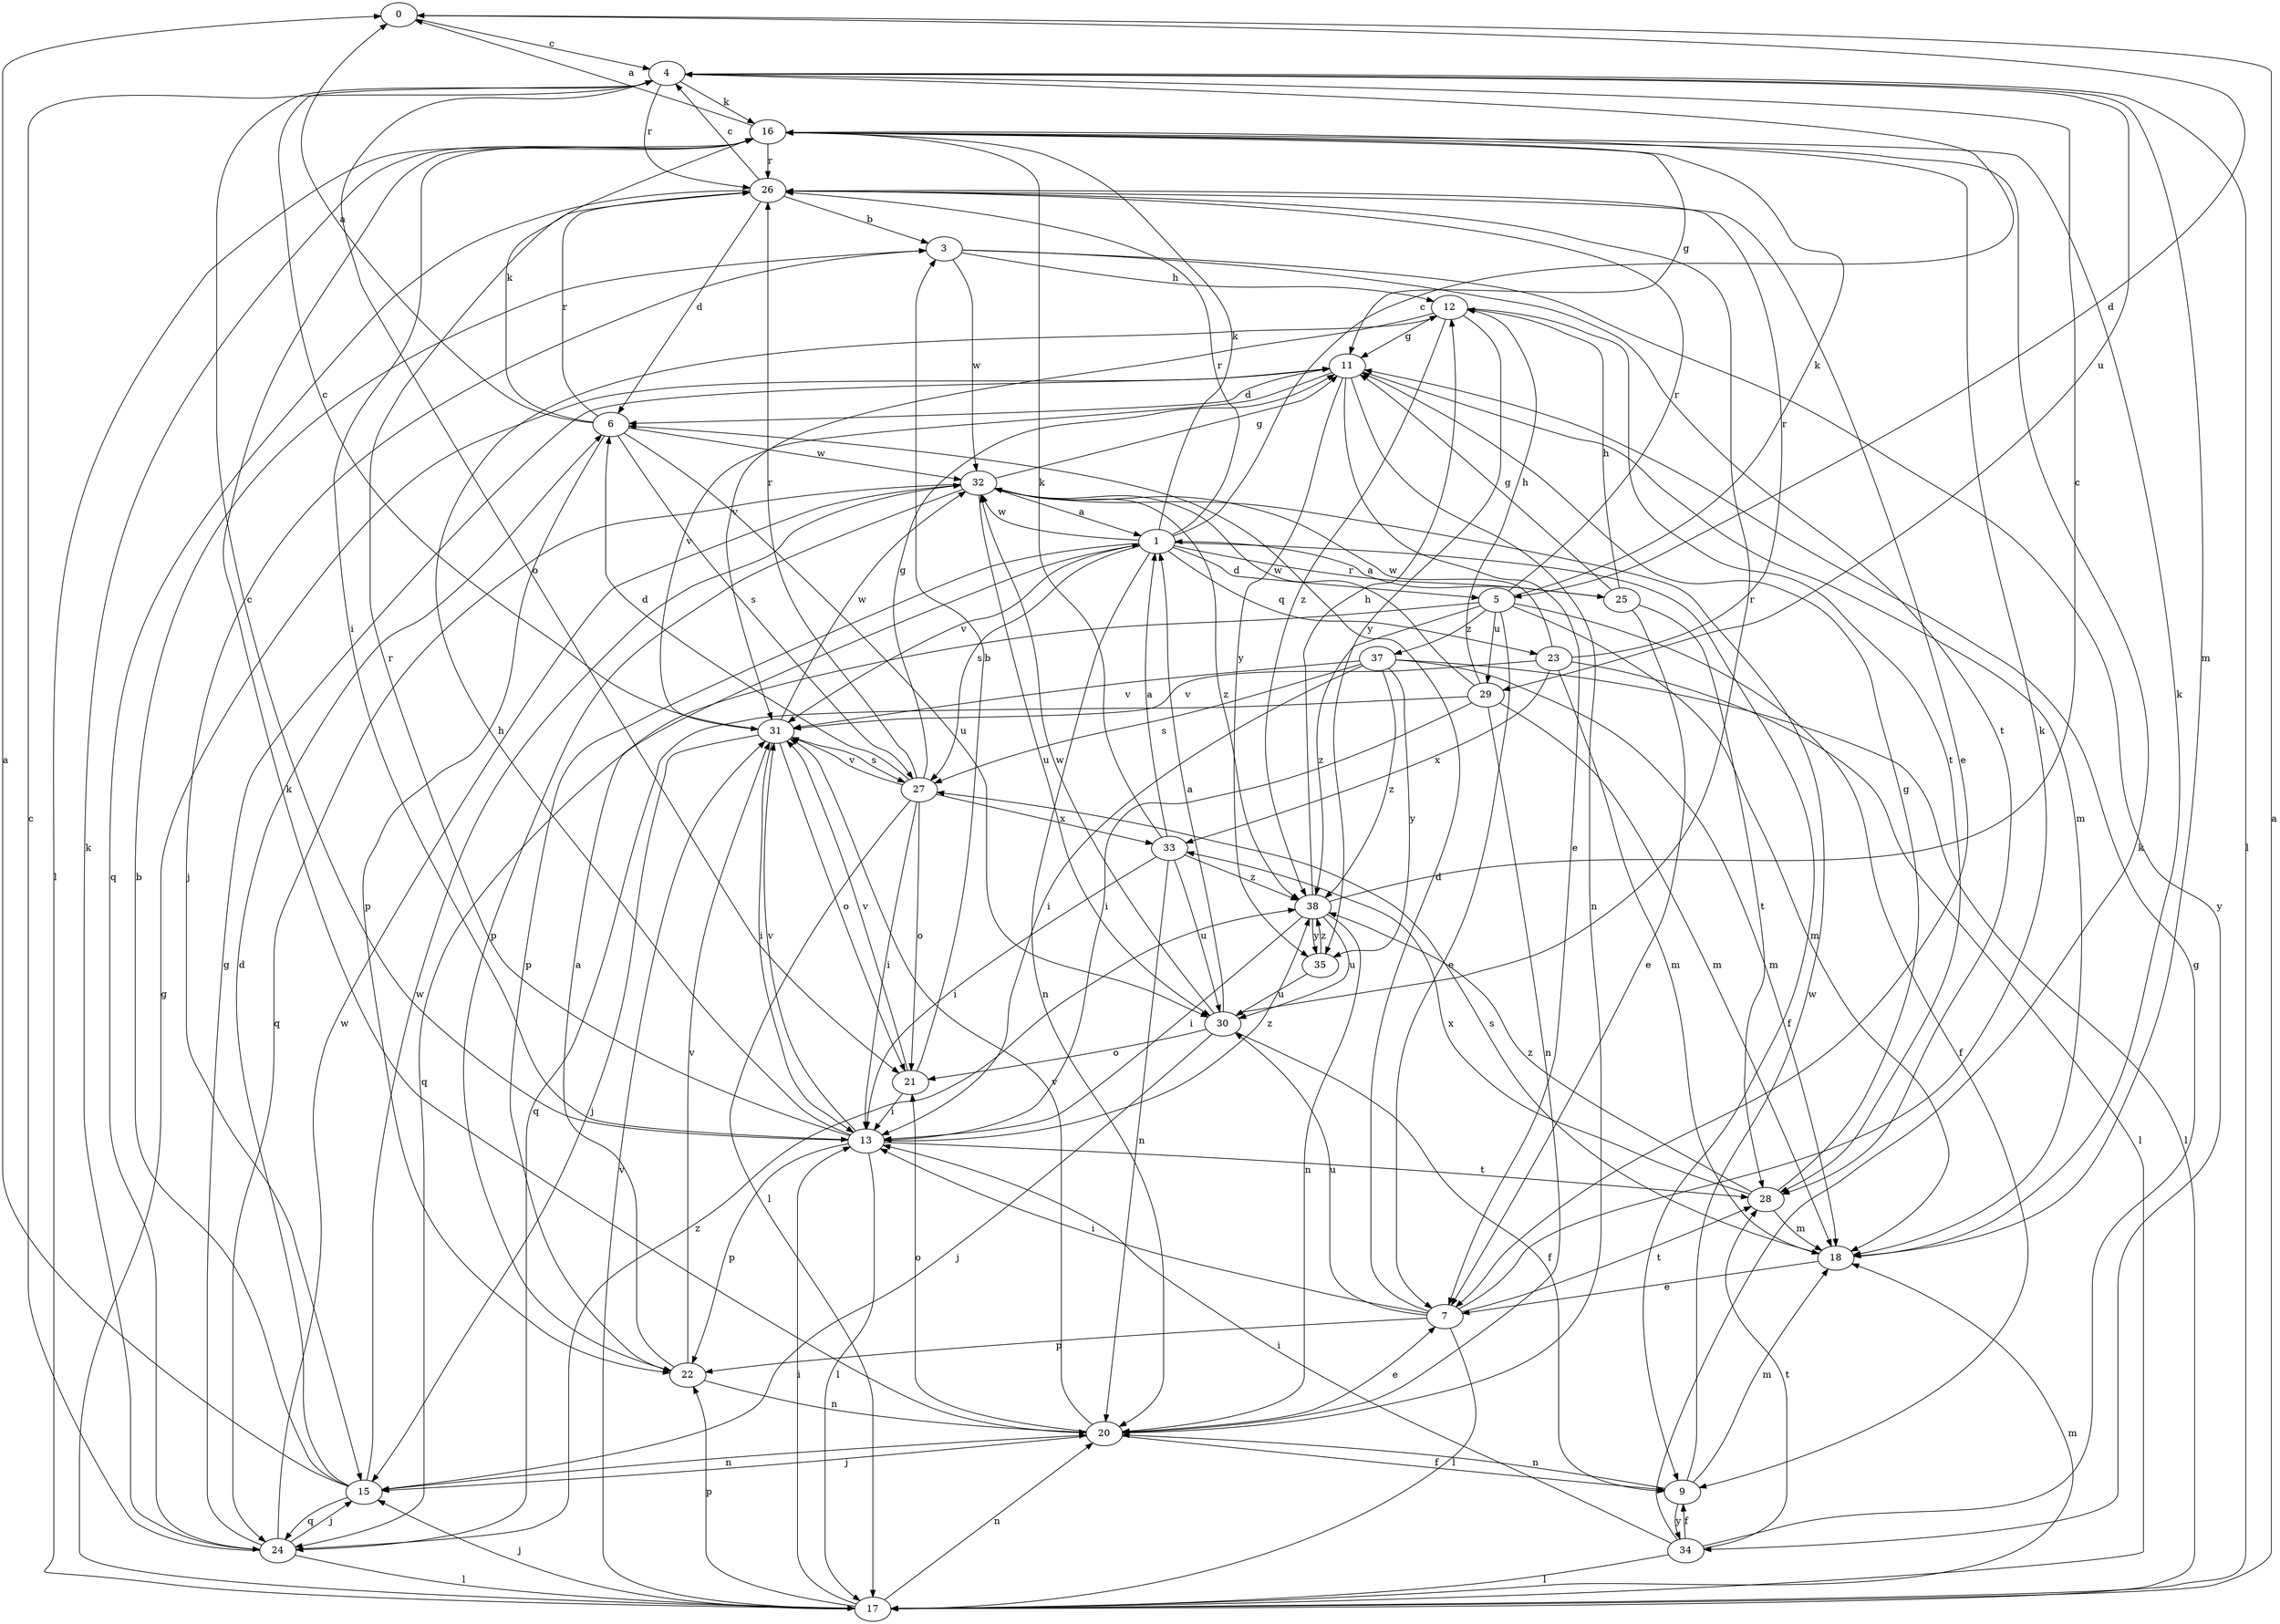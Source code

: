 strict digraph  {
0;
1;
3;
4;
5;
6;
7;
9;
11;
12;
13;
15;
16;
17;
18;
20;
21;
22;
23;
24;
25;
26;
27;
28;
29;
30;
31;
32;
33;
34;
35;
37;
38;
0 -> 4  [label=c];
0 -> 5  [label=d];
1 -> 4  [label=c];
1 -> 5  [label=d];
1 -> 9  [label=f];
1 -> 16  [label=k];
1 -> 20  [label=n];
1 -> 22  [label=p];
1 -> 23  [label=q];
1 -> 25  [label=r];
1 -> 26  [label=r];
1 -> 27  [label=s];
1 -> 31  [label=v];
1 -> 32  [label=w];
3 -> 12  [label=h];
3 -> 15  [label=j];
3 -> 28  [label=t];
3 -> 32  [label=w];
3 -> 34  [label=y];
4 -> 16  [label=k];
4 -> 17  [label=l];
4 -> 18  [label=m];
4 -> 21  [label=o];
4 -> 26  [label=r];
4 -> 29  [label=u];
5 -> 7  [label=e];
5 -> 9  [label=f];
5 -> 16  [label=k];
5 -> 18  [label=m];
5 -> 24  [label=q];
5 -> 26  [label=r];
5 -> 29  [label=u];
5 -> 37  [label=z];
5 -> 38  [label=z];
6 -> 0  [label=a];
6 -> 16  [label=k];
6 -> 22  [label=p];
6 -> 26  [label=r];
6 -> 27  [label=s];
6 -> 30  [label=u];
6 -> 32  [label=w];
7 -> 6  [label=d];
7 -> 13  [label=i];
7 -> 16  [label=k];
7 -> 17  [label=l];
7 -> 22  [label=p];
7 -> 28  [label=t];
7 -> 30  [label=u];
9 -> 18  [label=m];
9 -> 20  [label=n];
9 -> 32  [label=w];
9 -> 34  [label=y];
11 -> 6  [label=d];
11 -> 7  [label=e];
11 -> 18  [label=m];
11 -> 20  [label=n];
11 -> 31  [label=v];
11 -> 35  [label=y];
12 -> 11  [label=g];
12 -> 28  [label=t];
12 -> 31  [label=v];
12 -> 35  [label=y];
12 -> 38  [label=z];
13 -> 4  [label=c];
13 -> 12  [label=h];
13 -> 17  [label=l];
13 -> 22  [label=p];
13 -> 26  [label=r];
13 -> 28  [label=t];
13 -> 31  [label=v];
13 -> 38  [label=z];
15 -> 0  [label=a];
15 -> 3  [label=b];
15 -> 6  [label=d];
15 -> 20  [label=n];
15 -> 24  [label=q];
15 -> 32  [label=w];
16 -> 0  [label=a];
16 -> 11  [label=g];
16 -> 13  [label=i];
16 -> 17  [label=l];
16 -> 26  [label=r];
17 -> 0  [label=a];
17 -> 11  [label=g];
17 -> 13  [label=i];
17 -> 15  [label=j];
17 -> 18  [label=m];
17 -> 20  [label=n];
17 -> 22  [label=p];
17 -> 31  [label=v];
18 -> 7  [label=e];
18 -> 16  [label=k];
18 -> 27  [label=s];
20 -> 7  [label=e];
20 -> 9  [label=f];
20 -> 15  [label=j];
20 -> 16  [label=k];
20 -> 21  [label=o];
20 -> 31  [label=v];
21 -> 3  [label=b];
21 -> 13  [label=i];
21 -> 31  [label=v];
22 -> 1  [label=a];
22 -> 20  [label=n];
22 -> 31  [label=v];
23 -> 17  [label=l];
23 -> 18  [label=m];
23 -> 26  [label=r];
23 -> 31  [label=v];
23 -> 32  [label=w];
23 -> 33  [label=x];
24 -> 4  [label=c];
24 -> 11  [label=g];
24 -> 15  [label=j];
24 -> 16  [label=k];
24 -> 17  [label=l];
24 -> 32  [label=w];
24 -> 38  [label=z];
25 -> 1  [label=a];
25 -> 7  [label=e];
25 -> 11  [label=g];
25 -> 12  [label=h];
25 -> 28  [label=t];
26 -> 3  [label=b];
26 -> 4  [label=c];
26 -> 6  [label=d];
26 -> 7  [label=e];
26 -> 24  [label=q];
27 -> 6  [label=d];
27 -> 11  [label=g];
27 -> 13  [label=i];
27 -> 17  [label=l];
27 -> 21  [label=o];
27 -> 26  [label=r];
27 -> 31  [label=v];
27 -> 33  [label=x];
28 -> 11  [label=g];
28 -> 18  [label=m];
28 -> 33  [label=x];
28 -> 38  [label=z];
29 -> 12  [label=h];
29 -> 13  [label=i];
29 -> 18  [label=m];
29 -> 20  [label=n];
29 -> 24  [label=q];
29 -> 32  [label=w];
30 -> 1  [label=a];
30 -> 9  [label=f];
30 -> 15  [label=j];
30 -> 21  [label=o];
30 -> 26  [label=r];
30 -> 32  [label=w];
31 -> 4  [label=c];
31 -> 13  [label=i];
31 -> 15  [label=j];
31 -> 21  [label=o];
31 -> 27  [label=s];
31 -> 32  [label=w];
32 -> 1  [label=a];
32 -> 11  [label=g];
32 -> 22  [label=p];
32 -> 24  [label=q];
32 -> 30  [label=u];
32 -> 38  [label=z];
33 -> 1  [label=a];
33 -> 13  [label=i];
33 -> 16  [label=k];
33 -> 20  [label=n];
33 -> 30  [label=u];
33 -> 38  [label=z];
34 -> 9  [label=f];
34 -> 11  [label=g];
34 -> 13  [label=i];
34 -> 16  [label=k];
34 -> 17  [label=l];
34 -> 28  [label=t];
35 -> 30  [label=u];
35 -> 38  [label=z];
37 -> 13  [label=i];
37 -> 17  [label=l];
37 -> 18  [label=m];
37 -> 27  [label=s];
37 -> 31  [label=v];
37 -> 35  [label=y];
37 -> 38  [label=z];
38 -> 4  [label=c];
38 -> 12  [label=h];
38 -> 13  [label=i];
38 -> 20  [label=n];
38 -> 30  [label=u];
38 -> 35  [label=y];
}
